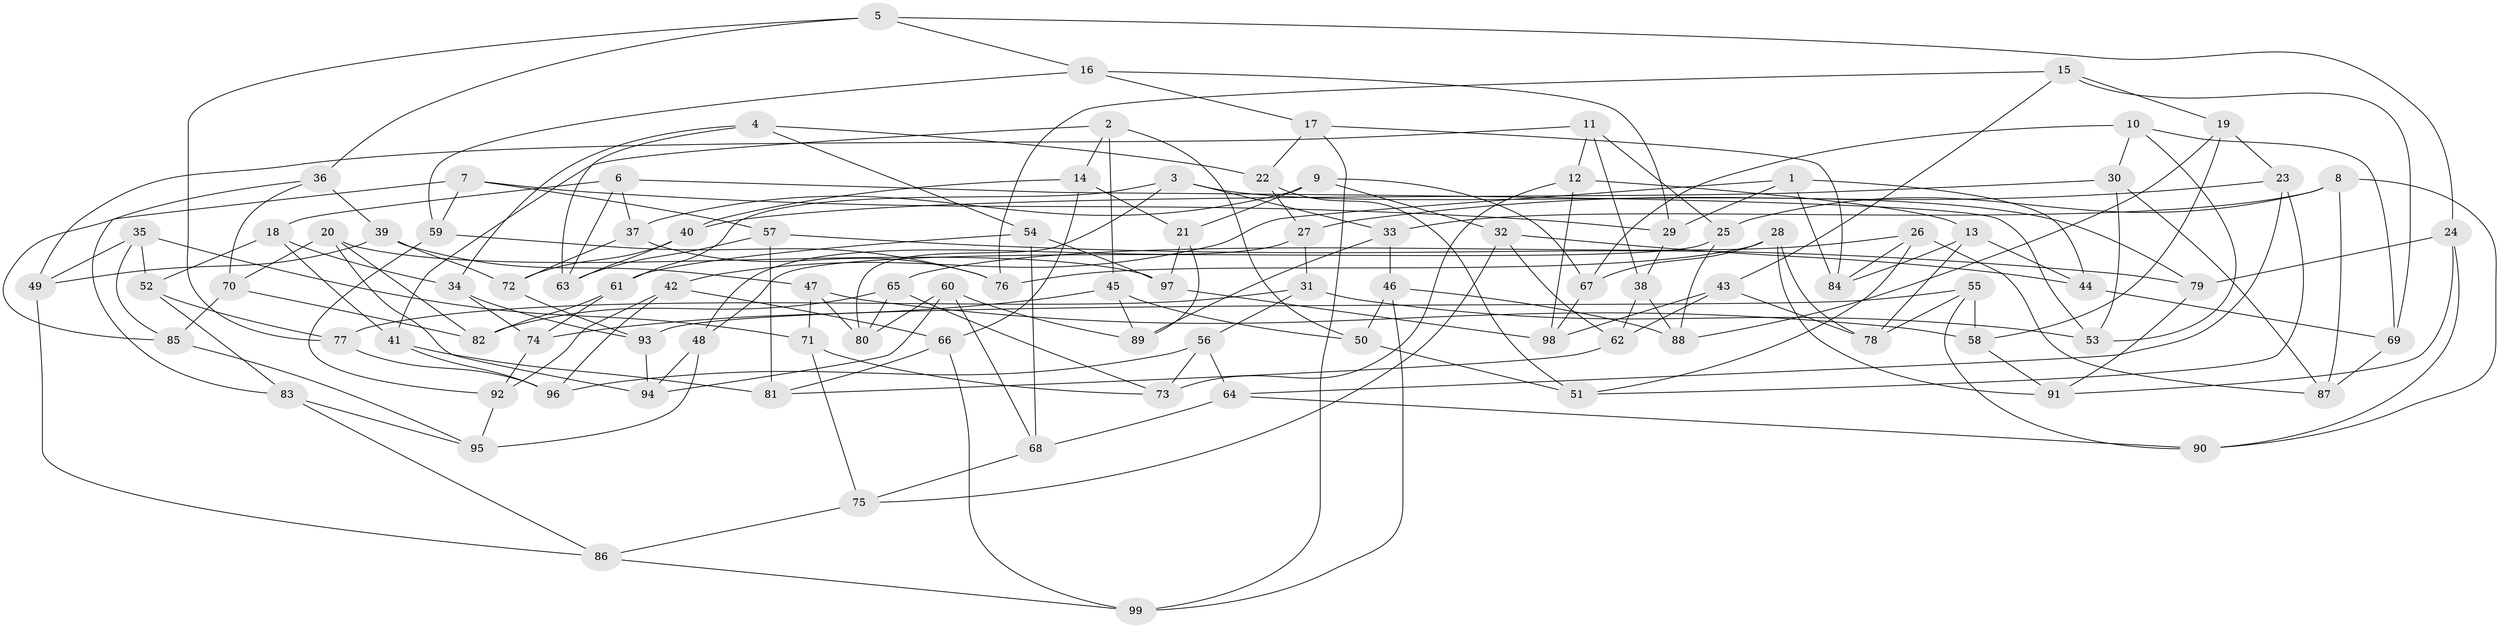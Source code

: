 // Generated by graph-tools (version 1.1) at 2025/03/03/09/25 03:03:07]
// undirected, 99 vertices, 198 edges
graph export_dot {
graph [start="1"]
  node [color=gray90,style=filled];
  1;
  2;
  3;
  4;
  5;
  6;
  7;
  8;
  9;
  10;
  11;
  12;
  13;
  14;
  15;
  16;
  17;
  18;
  19;
  20;
  21;
  22;
  23;
  24;
  25;
  26;
  27;
  28;
  29;
  30;
  31;
  32;
  33;
  34;
  35;
  36;
  37;
  38;
  39;
  40;
  41;
  42;
  43;
  44;
  45;
  46;
  47;
  48;
  49;
  50;
  51;
  52;
  53;
  54;
  55;
  56;
  57;
  58;
  59;
  60;
  61;
  62;
  63;
  64;
  65;
  66;
  67;
  68;
  69;
  70;
  71;
  72;
  73;
  74;
  75;
  76;
  77;
  78;
  79;
  80;
  81;
  82;
  83;
  84;
  85;
  86;
  87;
  88;
  89;
  90;
  91;
  92;
  93;
  94;
  95;
  96;
  97;
  98;
  99;
  1 -- 42;
  1 -- 29;
  1 -- 44;
  1 -- 84;
  2 -- 45;
  2 -- 50;
  2 -- 14;
  2 -- 41;
  3 -- 61;
  3 -- 80;
  3 -- 33;
  3 -- 79;
  4 -- 63;
  4 -- 22;
  4 -- 54;
  4 -- 34;
  5 -- 16;
  5 -- 36;
  5 -- 77;
  5 -- 24;
  6 -- 37;
  6 -- 53;
  6 -- 63;
  6 -- 18;
  7 -- 83;
  7 -- 59;
  7 -- 29;
  7 -- 57;
  8 -- 33;
  8 -- 90;
  8 -- 25;
  8 -- 87;
  9 -- 67;
  9 -- 37;
  9 -- 32;
  9 -- 21;
  10 -- 53;
  10 -- 69;
  10 -- 67;
  10 -- 30;
  11 -- 38;
  11 -- 25;
  11 -- 12;
  11 -- 49;
  12 -- 13;
  12 -- 98;
  12 -- 73;
  13 -- 44;
  13 -- 78;
  13 -- 84;
  14 -- 21;
  14 -- 40;
  14 -- 66;
  15 -- 19;
  15 -- 69;
  15 -- 43;
  15 -- 76;
  16 -- 17;
  16 -- 29;
  16 -- 59;
  17 -- 22;
  17 -- 84;
  17 -- 99;
  18 -- 52;
  18 -- 41;
  18 -- 34;
  19 -- 23;
  19 -- 58;
  19 -- 88;
  20 -- 94;
  20 -- 70;
  20 -- 97;
  20 -- 82;
  21 -- 89;
  21 -- 97;
  22 -- 27;
  22 -- 51;
  23 -- 51;
  23 -- 27;
  23 -- 64;
  24 -- 91;
  24 -- 90;
  24 -- 79;
  25 -- 48;
  25 -- 88;
  26 -- 65;
  26 -- 51;
  26 -- 87;
  26 -- 84;
  27 -- 48;
  27 -- 31;
  28 -- 78;
  28 -- 91;
  28 -- 67;
  28 -- 76;
  29 -- 38;
  30 -- 40;
  30 -- 53;
  30 -- 87;
  31 -- 53;
  31 -- 56;
  31 -- 77;
  32 -- 44;
  32 -- 75;
  32 -- 62;
  33 -- 46;
  33 -- 89;
  34 -- 93;
  34 -- 74;
  35 -- 49;
  35 -- 52;
  35 -- 71;
  35 -- 85;
  36 -- 85;
  36 -- 39;
  36 -- 70;
  37 -- 76;
  37 -- 72;
  38 -- 88;
  38 -- 62;
  39 -- 72;
  39 -- 47;
  39 -- 49;
  40 -- 72;
  40 -- 63;
  41 -- 81;
  41 -- 96;
  42 -- 96;
  42 -- 92;
  42 -- 66;
  43 -- 98;
  43 -- 62;
  43 -- 78;
  44 -- 69;
  45 -- 89;
  45 -- 50;
  45 -- 74;
  46 -- 88;
  46 -- 50;
  46 -- 99;
  47 -- 80;
  47 -- 71;
  47 -- 58;
  48 -- 95;
  48 -- 94;
  49 -- 86;
  50 -- 51;
  52 -- 77;
  52 -- 83;
  54 -- 61;
  54 -- 68;
  54 -- 97;
  55 -- 78;
  55 -- 90;
  55 -- 93;
  55 -- 58;
  56 -- 96;
  56 -- 73;
  56 -- 64;
  57 -- 81;
  57 -- 79;
  57 -- 63;
  58 -- 91;
  59 -- 92;
  59 -- 76;
  60 -- 94;
  60 -- 80;
  60 -- 68;
  60 -- 89;
  61 -- 82;
  61 -- 74;
  62 -- 81;
  64 -- 90;
  64 -- 68;
  65 -- 82;
  65 -- 80;
  65 -- 73;
  66 -- 81;
  66 -- 99;
  67 -- 98;
  68 -- 75;
  69 -- 87;
  70 -- 82;
  70 -- 85;
  71 -- 73;
  71 -- 75;
  72 -- 93;
  74 -- 92;
  75 -- 86;
  77 -- 96;
  79 -- 91;
  83 -- 86;
  83 -- 95;
  85 -- 95;
  86 -- 99;
  92 -- 95;
  93 -- 94;
  97 -- 98;
}
